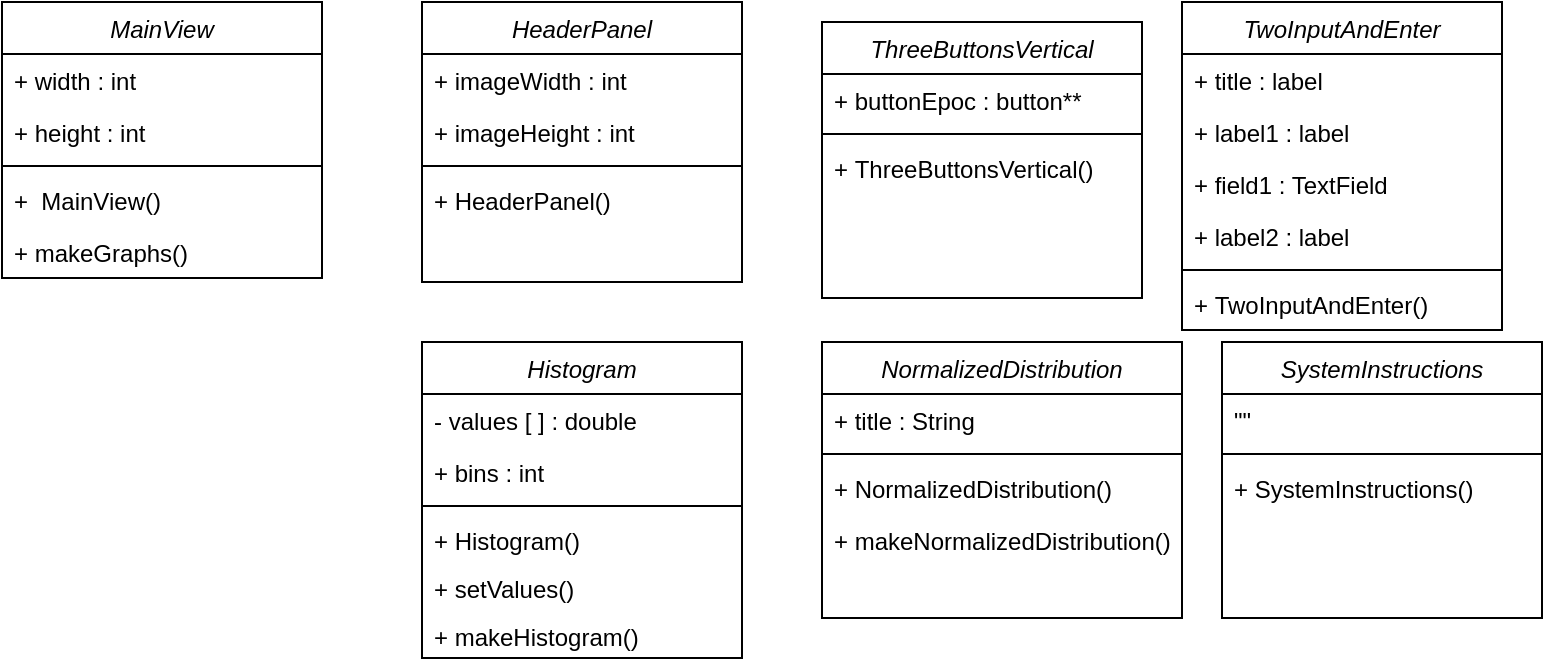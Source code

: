<mxfile version="15.8.2" type="github">
  <diagram id="C5RBs43oDa-KdzZeNtuy" name="Page-1">
    <mxGraphModel dx="520" dy="472" grid="1" gridSize="10" guides="1" tooltips="1" connect="1" arrows="1" fold="1" page="1" pageScale="1" pageWidth="827" pageHeight="1169" math="0" shadow="0">
      <root>
        <mxCell id="WIyWlLk6GJQsqaUBKTNV-0" />
        <mxCell id="WIyWlLk6GJQsqaUBKTNV-1" parent="WIyWlLk6GJQsqaUBKTNV-0" />
        <mxCell id="zkfFHV4jXpPFQw0GAbJ--0" value="MainView" style="swimlane;fontStyle=2;align=center;verticalAlign=top;childLayout=stackLayout;horizontal=1;startSize=26;horizontalStack=0;resizeParent=1;resizeLast=0;collapsible=1;marginBottom=0;rounded=0;shadow=0;strokeWidth=1;" parent="WIyWlLk6GJQsqaUBKTNV-1" vertex="1">
          <mxGeometry x="30" y="20" width="160" height="138" as="geometry">
            <mxRectangle x="230" y="140" width="160" height="26" as="alternateBounds" />
          </mxGeometry>
        </mxCell>
        <mxCell id="zkfFHV4jXpPFQw0GAbJ--1" value="+ width : int" style="text;align=left;verticalAlign=top;spacingLeft=4;spacingRight=4;overflow=hidden;rotatable=0;points=[[0,0.5],[1,0.5]];portConstraint=eastwest;" parent="zkfFHV4jXpPFQw0GAbJ--0" vertex="1">
          <mxGeometry y="26" width="160" height="26" as="geometry" />
        </mxCell>
        <mxCell id="zN8qCir1pjD3ST_MmQ1J-12" value="+ height : int" style="text;align=left;verticalAlign=top;spacingLeft=4;spacingRight=4;overflow=hidden;rotatable=0;points=[[0,0.5],[1,0.5]];portConstraint=eastwest;" vertex="1" parent="zkfFHV4jXpPFQw0GAbJ--0">
          <mxGeometry y="52" width="160" height="26" as="geometry" />
        </mxCell>
        <mxCell id="zkfFHV4jXpPFQw0GAbJ--4" value="" style="line;html=1;strokeWidth=1;align=left;verticalAlign=middle;spacingTop=-1;spacingLeft=3;spacingRight=3;rotatable=0;labelPosition=right;points=[];portConstraint=eastwest;" parent="zkfFHV4jXpPFQw0GAbJ--0" vertex="1">
          <mxGeometry y="78" width="160" height="8" as="geometry" />
        </mxCell>
        <mxCell id="zkfFHV4jXpPFQw0GAbJ--5" value="+  MainView()" style="text;align=left;verticalAlign=top;spacingLeft=4;spacingRight=4;overflow=hidden;rotatable=0;points=[[0,0.5],[1,0.5]];portConstraint=eastwest;" parent="zkfFHV4jXpPFQw0GAbJ--0" vertex="1">
          <mxGeometry y="86" width="160" height="26" as="geometry" />
        </mxCell>
        <mxCell id="zN8qCir1pjD3ST_MmQ1J-13" value="+ makeGraphs()" style="text;align=left;verticalAlign=top;spacingLeft=4;spacingRight=4;overflow=hidden;rotatable=0;points=[[0,0.5],[1,0.5]];portConstraint=eastwest;" vertex="1" parent="zkfFHV4jXpPFQw0GAbJ--0">
          <mxGeometry y="112" width="160" height="26" as="geometry" />
        </mxCell>
        <mxCell id="5ZyEuhX6zAq77SfF2OEG-0" value="HeaderPanel" style="swimlane;fontStyle=2;align=center;verticalAlign=top;childLayout=stackLayout;horizontal=1;startSize=26;horizontalStack=0;resizeParent=1;resizeLast=0;collapsible=1;marginBottom=0;rounded=0;shadow=0;strokeWidth=1;" parent="WIyWlLk6GJQsqaUBKTNV-1" vertex="1">
          <mxGeometry x="240" y="20" width="160" height="140" as="geometry">
            <mxRectangle x="230" y="140" width="160" height="26" as="alternateBounds" />
          </mxGeometry>
        </mxCell>
        <mxCell id="5ZyEuhX6zAq77SfF2OEG-1" value="+ imageWidth : int" style="text;align=left;verticalAlign=top;spacingLeft=4;spacingRight=4;overflow=hidden;rotatable=0;points=[[0,0.5],[1,0.5]];portConstraint=eastwest;" parent="5ZyEuhX6zAq77SfF2OEG-0" vertex="1">
          <mxGeometry y="26" width="160" height="26" as="geometry" />
        </mxCell>
        <mxCell id="zN8qCir1pjD3ST_MmQ1J-2" value="+ imageHeight : int" style="text;align=left;verticalAlign=top;spacingLeft=4;spacingRight=4;overflow=hidden;rotatable=0;points=[[0,0.5],[1,0.5]];portConstraint=eastwest;" vertex="1" parent="5ZyEuhX6zAq77SfF2OEG-0">
          <mxGeometry y="52" width="160" height="26" as="geometry" />
        </mxCell>
        <mxCell id="5ZyEuhX6zAq77SfF2OEG-4" value="" style="line;html=1;strokeWidth=1;align=left;verticalAlign=middle;spacingTop=-1;spacingLeft=3;spacingRight=3;rotatable=0;labelPosition=right;points=[];portConstraint=eastwest;" parent="5ZyEuhX6zAq77SfF2OEG-0" vertex="1">
          <mxGeometry y="78" width="160" height="8" as="geometry" />
        </mxCell>
        <mxCell id="5ZyEuhX6zAq77SfF2OEG-5" value="+ HeaderPanel()" style="text;align=left;verticalAlign=top;spacingLeft=4;spacingRight=4;overflow=hidden;rotatable=0;points=[[0,0.5],[1,0.5]];portConstraint=eastwest;" parent="5ZyEuhX6zAq77SfF2OEG-0" vertex="1">
          <mxGeometry y="86" width="160" height="26" as="geometry" />
        </mxCell>
        <mxCell id="5ZyEuhX6zAq77SfF2OEG-6" value="NormalizedDistribution" style="swimlane;fontStyle=2;align=center;verticalAlign=top;childLayout=stackLayout;horizontal=1;startSize=26;horizontalStack=0;resizeParent=1;resizeLast=0;collapsible=1;marginBottom=0;rounded=0;shadow=0;strokeWidth=1;" parent="WIyWlLk6GJQsqaUBKTNV-1" vertex="1">
          <mxGeometry x="440" y="190" width="180" height="138" as="geometry">
            <mxRectangle x="230" y="140" width="160" height="26" as="alternateBounds" />
          </mxGeometry>
        </mxCell>
        <mxCell id="5ZyEuhX6zAq77SfF2OEG-7" value="+ title : String" style="text;align=left;verticalAlign=top;spacingLeft=4;spacingRight=4;overflow=hidden;rotatable=0;points=[[0,0.5],[1,0.5]];portConstraint=eastwest;" parent="5ZyEuhX6zAq77SfF2OEG-6" vertex="1">
          <mxGeometry y="26" width="180" height="26" as="geometry" />
        </mxCell>
        <mxCell id="5ZyEuhX6zAq77SfF2OEG-8" value="" style="line;html=1;strokeWidth=1;align=left;verticalAlign=middle;spacingTop=-1;spacingLeft=3;spacingRight=3;rotatable=0;labelPosition=right;points=[];portConstraint=eastwest;" parent="5ZyEuhX6zAq77SfF2OEG-6" vertex="1">
          <mxGeometry y="52" width="180" height="8" as="geometry" />
        </mxCell>
        <mxCell id="5ZyEuhX6zAq77SfF2OEG-9" value="+ NormalizedDistribution()" style="text;align=left;verticalAlign=top;spacingLeft=4;spacingRight=4;overflow=hidden;rotatable=0;points=[[0,0.5],[1,0.5]];portConstraint=eastwest;" parent="5ZyEuhX6zAq77SfF2OEG-6" vertex="1">
          <mxGeometry y="60" width="180" height="26" as="geometry" />
        </mxCell>
        <mxCell id="zN8qCir1pjD3ST_MmQ1J-18" value="+ makeNormalizedDistribution()" style="text;align=left;verticalAlign=top;spacingLeft=4;spacingRight=4;overflow=hidden;rotatable=0;points=[[0,0.5],[1,0.5]];portConstraint=eastwest;" vertex="1" parent="5ZyEuhX6zAq77SfF2OEG-6">
          <mxGeometry y="86" width="180" height="26" as="geometry" />
        </mxCell>
        <mxCell id="5ZyEuhX6zAq77SfF2OEG-10" value="TwoInputAndEnter" style="swimlane;fontStyle=2;align=center;verticalAlign=top;childLayout=stackLayout;horizontal=1;startSize=26;horizontalStack=0;resizeParent=1;resizeLast=0;collapsible=1;marginBottom=0;rounded=0;shadow=0;strokeWidth=1;" parent="WIyWlLk6GJQsqaUBKTNV-1" vertex="1">
          <mxGeometry x="620" y="20" width="160" height="164" as="geometry">
            <mxRectangle x="230" y="140" width="160" height="26" as="alternateBounds" />
          </mxGeometry>
        </mxCell>
        <mxCell id="5ZyEuhX6zAq77SfF2OEG-11" value="+ title : label" style="text;align=left;verticalAlign=top;spacingLeft=4;spacingRight=4;overflow=hidden;rotatable=0;points=[[0,0.5],[1,0.5]];portConstraint=eastwest;" parent="5ZyEuhX6zAq77SfF2OEG-10" vertex="1">
          <mxGeometry y="26" width="160" height="26" as="geometry" />
        </mxCell>
        <mxCell id="zN8qCir1pjD3ST_MmQ1J-24" value="+ label1 : label" style="text;align=left;verticalAlign=top;spacingLeft=4;spacingRight=4;overflow=hidden;rotatable=0;points=[[0,0.5],[1,0.5]];portConstraint=eastwest;" vertex="1" parent="5ZyEuhX6zAq77SfF2OEG-10">
          <mxGeometry y="52" width="160" height="26" as="geometry" />
        </mxCell>
        <mxCell id="zN8qCir1pjD3ST_MmQ1J-25" value="+ field1 : TextField" style="text;align=left;verticalAlign=top;spacingLeft=4;spacingRight=4;overflow=hidden;rotatable=0;points=[[0,0.5],[1,0.5]];portConstraint=eastwest;" vertex="1" parent="5ZyEuhX6zAq77SfF2OEG-10">
          <mxGeometry y="78" width="160" height="26" as="geometry" />
        </mxCell>
        <mxCell id="zN8qCir1pjD3ST_MmQ1J-26" value="+ label2 : label" style="text;align=left;verticalAlign=top;spacingLeft=4;spacingRight=4;overflow=hidden;rotatable=0;points=[[0,0.5],[1,0.5]];portConstraint=eastwest;" vertex="1" parent="5ZyEuhX6zAq77SfF2OEG-10">
          <mxGeometry y="104" width="160" height="26" as="geometry" />
        </mxCell>
        <mxCell id="5ZyEuhX6zAq77SfF2OEG-12" value="" style="line;html=1;strokeWidth=1;align=left;verticalAlign=middle;spacingTop=-1;spacingLeft=3;spacingRight=3;rotatable=0;labelPosition=right;points=[];portConstraint=eastwest;" parent="5ZyEuhX6zAq77SfF2OEG-10" vertex="1">
          <mxGeometry y="130" width="160" height="8" as="geometry" />
        </mxCell>
        <mxCell id="5ZyEuhX6zAq77SfF2OEG-13" value="+ TwoInputAndEnter()" style="text;align=left;verticalAlign=top;spacingLeft=4;spacingRight=4;overflow=hidden;rotatable=0;points=[[0,0.5],[1,0.5]];portConstraint=eastwest;" parent="5ZyEuhX6zAq77SfF2OEG-10" vertex="1">
          <mxGeometry y="138" width="160" height="26" as="geometry" />
        </mxCell>
        <mxCell id="zN8qCir1pjD3ST_MmQ1J-3" value="Histogram" style="swimlane;fontStyle=2;align=center;verticalAlign=top;childLayout=stackLayout;horizontal=1;startSize=26;horizontalStack=0;resizeParent=1;resizeLast=0;collapsible=1;marginBottom=0;rounded=0;shadow=0;strokeWidth=1;" vertex="1" parent="WIyWlLk6GJQsqaUBKTNV-1">
          <mxGeometry x="240" y="190" width="160" height="158" as="geometry">
            <mxRectangle x="230" y="140" width="160" height="26" as="alternateBounds" />
          </mxGeometry>
        </mxCell>
        <mxCell id="zN8qCir1pjD3ST_MmQ1J-4" value="- values [ ] : double" style="text;align=left;verticalAlign=top;spacingLeft=4;spacingRight=4;overflow=hidden;rotatable=0;points=[[0,0.5],[1,0.5]];portConstraint=eastwest;" vertex="1" parent="zN8qCir1pjD3ST_MmQ1J-3">
          <mxGeometry y="26" width="160" height="26" as="geometry" />
        </mxCell>
        <mxCell id="zN8qCir1pjD3ST_MmQ1J-5" value="+ bins : int" style="text;align=left;verticalAlign=top;spacingLeft=4;spacingRight=4;overflow=hidden;rotatable=0;points=[[0,0.5],[1,0.5]];portConstraint=eastwest;" vertex="1" parent="zN8qCir1pjD3ST_MmQ1J-3">
          <mxGeometry y="52" width="160" height="26" as="geometry" />
        </mxCell>
        <mxCell id="zN8qCir1pjD3ST_MmQ1J-6" value="" style="line;html=1;strokeWidth=1;align=left;verticalAlign=middle;spacingTop=-1;spacingLeft=3;spacingRight=3;rotatable=0;labelPosition=right;points=[];portConstraint=eastwest;" vertex="1" parent="zN8qCir1pjD3ST_MmQ1J-3">
          <mxGeometry y="78" width="160" height="8" as="geometry" />
        </mxCell>
        <mxCell id="zN8qCir1pjD3ST_MmQ1J-7" value="+ Histogram()" style="text;align=left;verticalAlign=top;spacingLeft=4;spacingRight=4;overflow=hidden;rotatable=0;points=[[0,0.5],[1,0.5]];portConstraint=eastwest;" vertex="1" parent="zN8qCir1pjD3ST_MmQ1J-3">
          <mxGeometry y="86" width="160" height="24" as="geometry" />
        </mxCell>
        <mxCell id="zN8qCir1pjD3ST_MmQ1J-9" value="+ setValues()" style="text;align=left;verticalAlign=top;spacingLeft=4;spacingRight=4;overflow=hidden;rotatable=0;points=[[0,0.5],[1,0.5]];portConstraint=eastwest;" vertex="1" parent="zN8qCir1pjD3ST_MmQ1J-3">
          <mxGeometry y="110" width="160" height="24" as="geometry" />
        </mxCell>
        <mxCell id="zN8qCir1pjD3ST_MmQ1J-10" value="+ makeHistogram()" style="text;align=left;verticalAlign=top;spacingLeft=4;spacingRight=4;overflow=hidden;rotatable=0;points=[[0,0.5],[1,0.5]];portConstraint=eastwest;" vertex="1" parent="zN8qCir1pjD3ST_MmQ1J-3">
          <mxGeometry y="134" width="160" height="24" as="geometry" />
        </mxCell>
        <mxCell id="zN8qCir1pjD3ST_MmQ1J-14" value="ThreeButtonsVertical" style="swimlane;fontStyle=2;align=center;verticalAlign=top;childLayout=stackLayout;horizontal=1;startSize=26;horizontalStack=0;resizeParent=1;resizeLast=0;collapsible=1;marginBottom=0;rounded=0;shadow=0;strokeWidth=1;" vertex="1" parent="WIyWlLk6GJQsqaUBKTNV-1">
          <mxGeometry x="440" y="30" width="160" height="138" as="geometry">
            <mxRectangle x="230" y="140" width="160" height="26" as="alternateBounds" />
          </mxGeometry>
        </mxCell>
        <mxCell id="zN8qCir1pjD3ST_MmQ1J-15" value="+ buttonEpoc : button**" style="text;align=left;verticalAlign=top;spacingLeft=4;spacingRight=4;overflow=hidden;rotatable=0;points=[[0,0.5],[1,0.5]];portConstraint=eastwest;" vertex="1" parent="zN8qCir1pjD3ST_MmQ1J-14">
          <mxGeometry y="26" width="160" height="26" as="geometry" />
        </mxCell>
        <mxCell id="zN8qCir1pjD3ST_MmQ1J-16" value="" style="line;html=1;strokeWidth=1;align=left;verticalAlign=middle;spacingTop=-1;spacingLeft=3;spacingRight=3;rotatable=0;labelPosition=right;points=[];portConstraint=eastwest;" vertex="1" parent="zN8qCir1pjD3ST_MmQ1J-14">
          <mxGeometry y="52" width="160" height="8" as="geometry" />
        </mxCell>
        <mxCell id="zN8qCir1pjD3ST_MmQ1J-17" value="+ ThreeButtonsVertical()" style="text;align=left;verticalAlign=top;spacingLeft=4;spacingRight=4;overflow=hidden;rotatable=0;points=[[0,0.5],[1,0.5]];portConstraint=eastwest;" vertex="1" parent="zN8qCir1pjD3ST_MmQ1J-14">
          <mxGeometry y="60" width="160" height="26" as="geometry" />
        </mxCell>
        <mxCell id="zN8qCir1pjD3ST_MmQ1J-20" value="SystemInstructions" style="swimlane;fontStyle=2;align=center;verticalAlign=top;childLayout=stackLayout;horizontal=1;startSize=26;horizontalStack=0;resizeParent=1;resizeLast=0;collapsible=1;marginBottom=0;rounded=0;shadow=0;strokeWidth=1;" vertex="1" parent="WIyWlLk6GJQsqaUBKTNV-1">
          <mxGeometry x="640" y="190" width="160" height="138" as="geometry">
            <mxRectangle x="230" y="140" width="160" height="26" as="alternateBounds" />
          </mxGeometry>
        </mxCell>
        <mxCell id="zN8qCir1pjD3ST_MmQ1J-21" value="&quot;&quot;" style="text;align=left;verticalAlign=top;spacingLeft=4;spacingRight=4;overflow=hidden;rotatable=0;points=[[0,0.5],[1,0.5]];portConstraint=eastwest;" vertex="1" parent="zN8qCir1pjD3ST_MmQ1J-20">
          <mxGeometry y="26" width="160" height="26" as="geometry" />
        </mxCell>
        <mxCell id="zN8qCir1pjD3ST_MmQ1J-22" value="" style="line;html=1;strokeWidth=1;align=left;verticalAlign=middle;spacingTop=-1;spacingLeft=3;spacingRight=3;rotatable=0;labelPosition=right;points=[];portConstraint=eastwest;" vertex="1" parent="zN8qCir1pjD3ST_MmQ1J-20">
          <mxGeometry y="52" width="160" height="8" as="geometry" />
        </mxCell>
        <mxCell id="zN8qCir1pjD3ST_MmQ1J-23" value="+ SystemInstructions()" style="text;align=left;verticalAlign=top;spacingLeft=4;spacingRight=4;overflow=hidden;rotatable=0;points=[[0,0.5],[1,0.5]];portConstraint=eastwest;" vertex="1" parent="zN8qCir1pjD3ST_MmQ1J-20">
          <mxGeometry y="60" width="160" height="26" as="geometry" />
        </mxCell>
      </root>
    </mxGraphModel>
  </diagram>
</mxfile>
